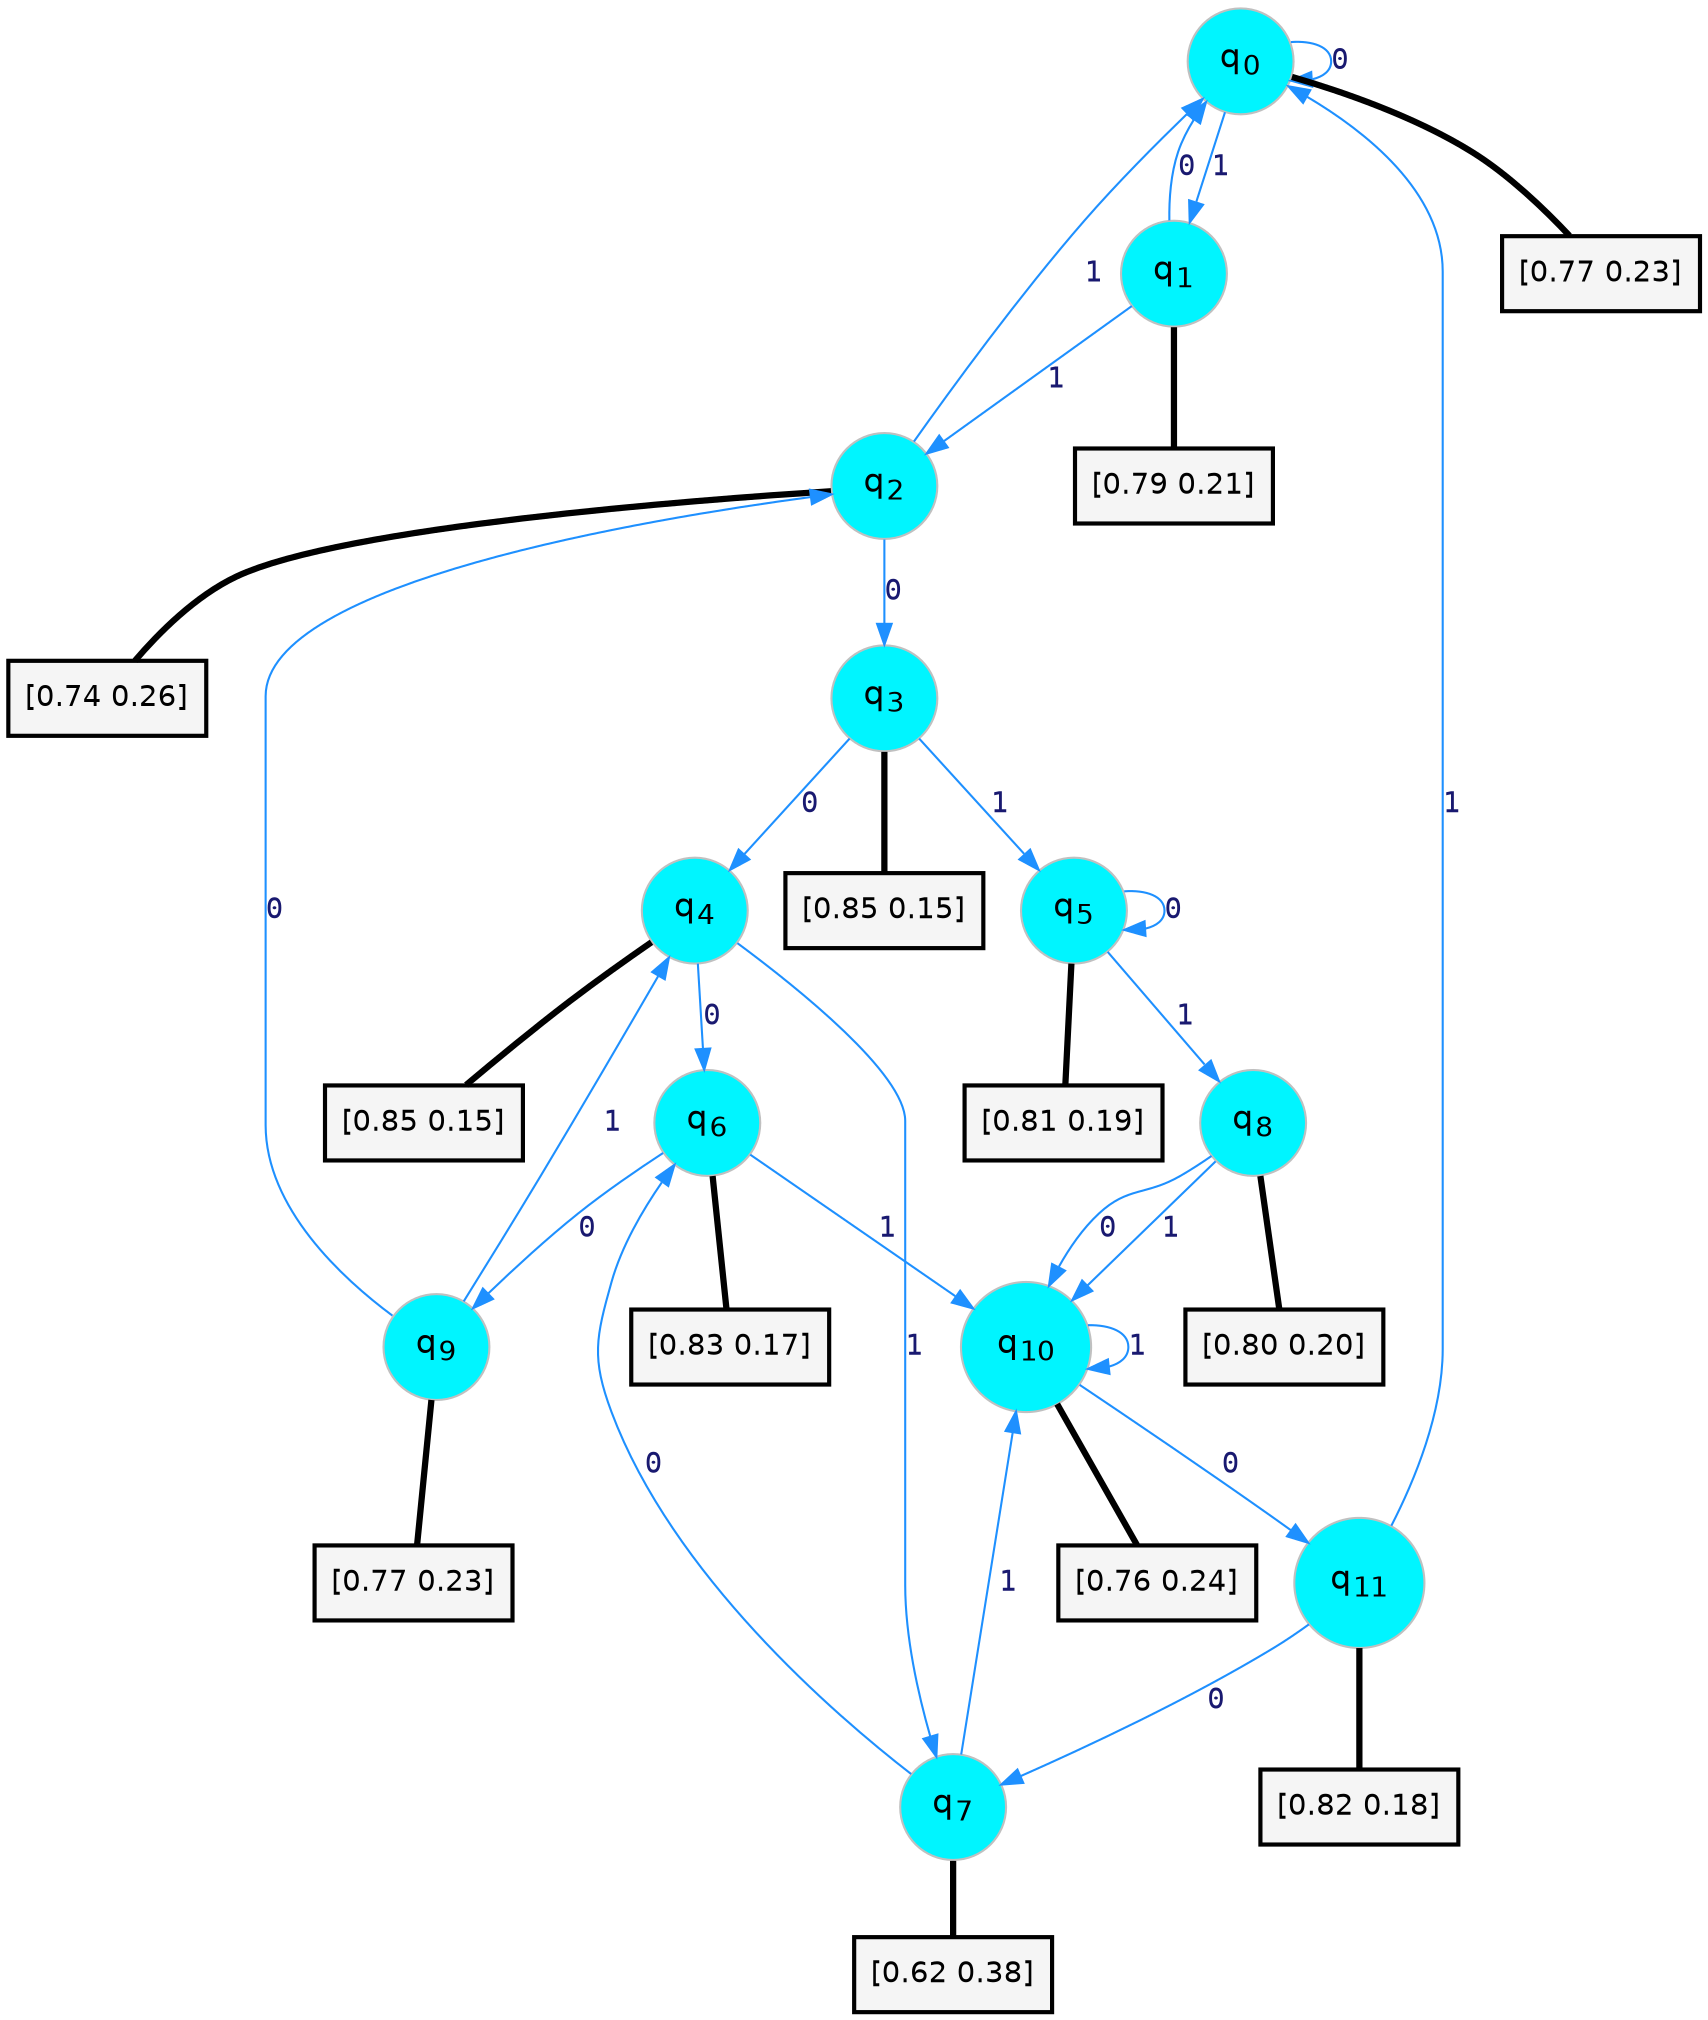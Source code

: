 digraph G {
graph [
bgcolor=transparent, dpi=300, rankdir=TD, size="40,25"];
node [
color=gray, fillcolor=turquoise1, fontcolor=black, fontname=Helvetica, fontsize=16, fontweight=bold, shape=circle, style=filled];
edge [
arrowsize=1, color=dodgerblue1, fontcolor=midnightblue, fontname=courier, fontweight=bold, penwidth=1, style=solid, weight=20];
0[label=<q<SUB>0</SUB>>];
1[label=<q<SUB>1</SUB>>];
2[label=<q<SUB>2</SUB>>];
3[label=<q<SUB>3</SUB>>];
4[label=<q<SUB>4</SUB>>];
5[label=<q<SUB>5</SUB>>];
6[label=<q<SUB>6</SUB>>];
7[label=<q<SUB>7</SUB>>];
8[label=<q<SUB>8</SUB>>];
9[label=<q<SUB>9</SUB>>];
10[label=<q<SUB>10</SUB>>];
11[label=<q<SUB>11</SUB>>];
12[label="[0.77 0.23]", shape=box,fontcolor=black, fontname=Helvetica, fontsize=14, penwidth=2, fillcolor=whitesmoke,color=black];
13[label="[0.79 0.21]", shape=box,fontcolor=black, fontname=Helvetica, fontsize=14, penwidth=2, fillcolor=whitesmoke,color=black];
14[label="[0.74 0.26]", shape=box,fontcolor=black, fontname=Helvetica, fontsize=14, penwidth=2, fillcolor=whitesmoke,color=black];
15[label="[0.85 0.15]", shape=box,fontcolor=black, fontname=Helvetica, fontsize=14, penwidth=2, fillcolor=whitesmoke,color=black];
16[label="[0.85 0.15]", shape=box,fontcolor=black, fontname=Helvetica, fontsize=14, penwidth=2, fillcolor=whitesmoke,color=black];
17[label="[0.81 0.19]", shape=box,fontcolor=black, fontname=Helvetica, fontsize=14, penwidth=2, fillcolor=whitesmoke,color=black];
18[label="[0.83 0.17]", shape=box,fontcolor=black, fontname=Helvetica, fontsize=14, penwidth=2, fillcolor=whitesmoke,color=black];
19[label="[0.62 0.38]", shape=box,fontcolor=black, fontname=Helvetica, fontsize=14, penwidth=2, fillcolor=whitesmoke,color=black];
20[label="[0.80 0.20]", shape=box,fontcolor=black, fontname=Helvetica, fontsize=14, penwidth=2, fillcolor=whitesmoke,color=black];
21[label="[0.77 0.23]", shape=box,fontcolor=black, fontname=Helvetica, fontsize=14, penwidth=2, fillcolor=whitesmoke,color=black];
22[label="[0.76 0.24]", shape=box,fontcolor=black, fontname=Helvetica, fontsize=14, penwidth=2, fillcolor=whitesmoke,color=black];
23[label="[0.82 0.18]", shape=box,fontcolor=black, fontname=Helvetica, fontsize=14, penwidth=2, fillcolor=whitesmoke,color=black];
0->0 [label=0];
0->1 [label=1];
0->12 [arrowhead=none, penwidth=3,color=black];
1->0 [label=0];
1->2 [label=1];
1->13 [arrowhead=none, penwidth=3,color=black];
2->3 [label=0];
2->0 [label=1];
2->14 [arrowhead=none, penwidth=3,color=black];
3->4 [label=0];
3->5 [label=1];
3->15 [arrowhead=none, penwidth=3,color=black];
4->6 [label=0];
4->7 [label=1];
4->16 [arrowhead=none, penwidth=3,color=black];
5->5 [label=0];
5->8 [label=1];
5->17 [arrowhead=none, penwidth=3,color=black];
6->9 [label=0];
6->10 [label=1];
6->18 [arrowhead=none, penwidth=3,color=black];
7->6 [label=0];
7->10 [label=1];
7->19 [arrowhead=none, penwidth=3,color=black];
8->10 [label=0];
8->10 [label=1];
8->20 [arrowhead=none, penwidth=3,color=black];
9->2 [label=0];
9->4 [label=1];
9->21 [arrowhead=none, penwidth=3,color=black];
10->11 [label=0];
10->10 [label=1];
10->22 [arrowhead=none, penwidth=3,color=black];
11->7 [label=0];
11->0 [label=1];
11->23 [arrowhead=none, penwidth=3,color=black];
}
